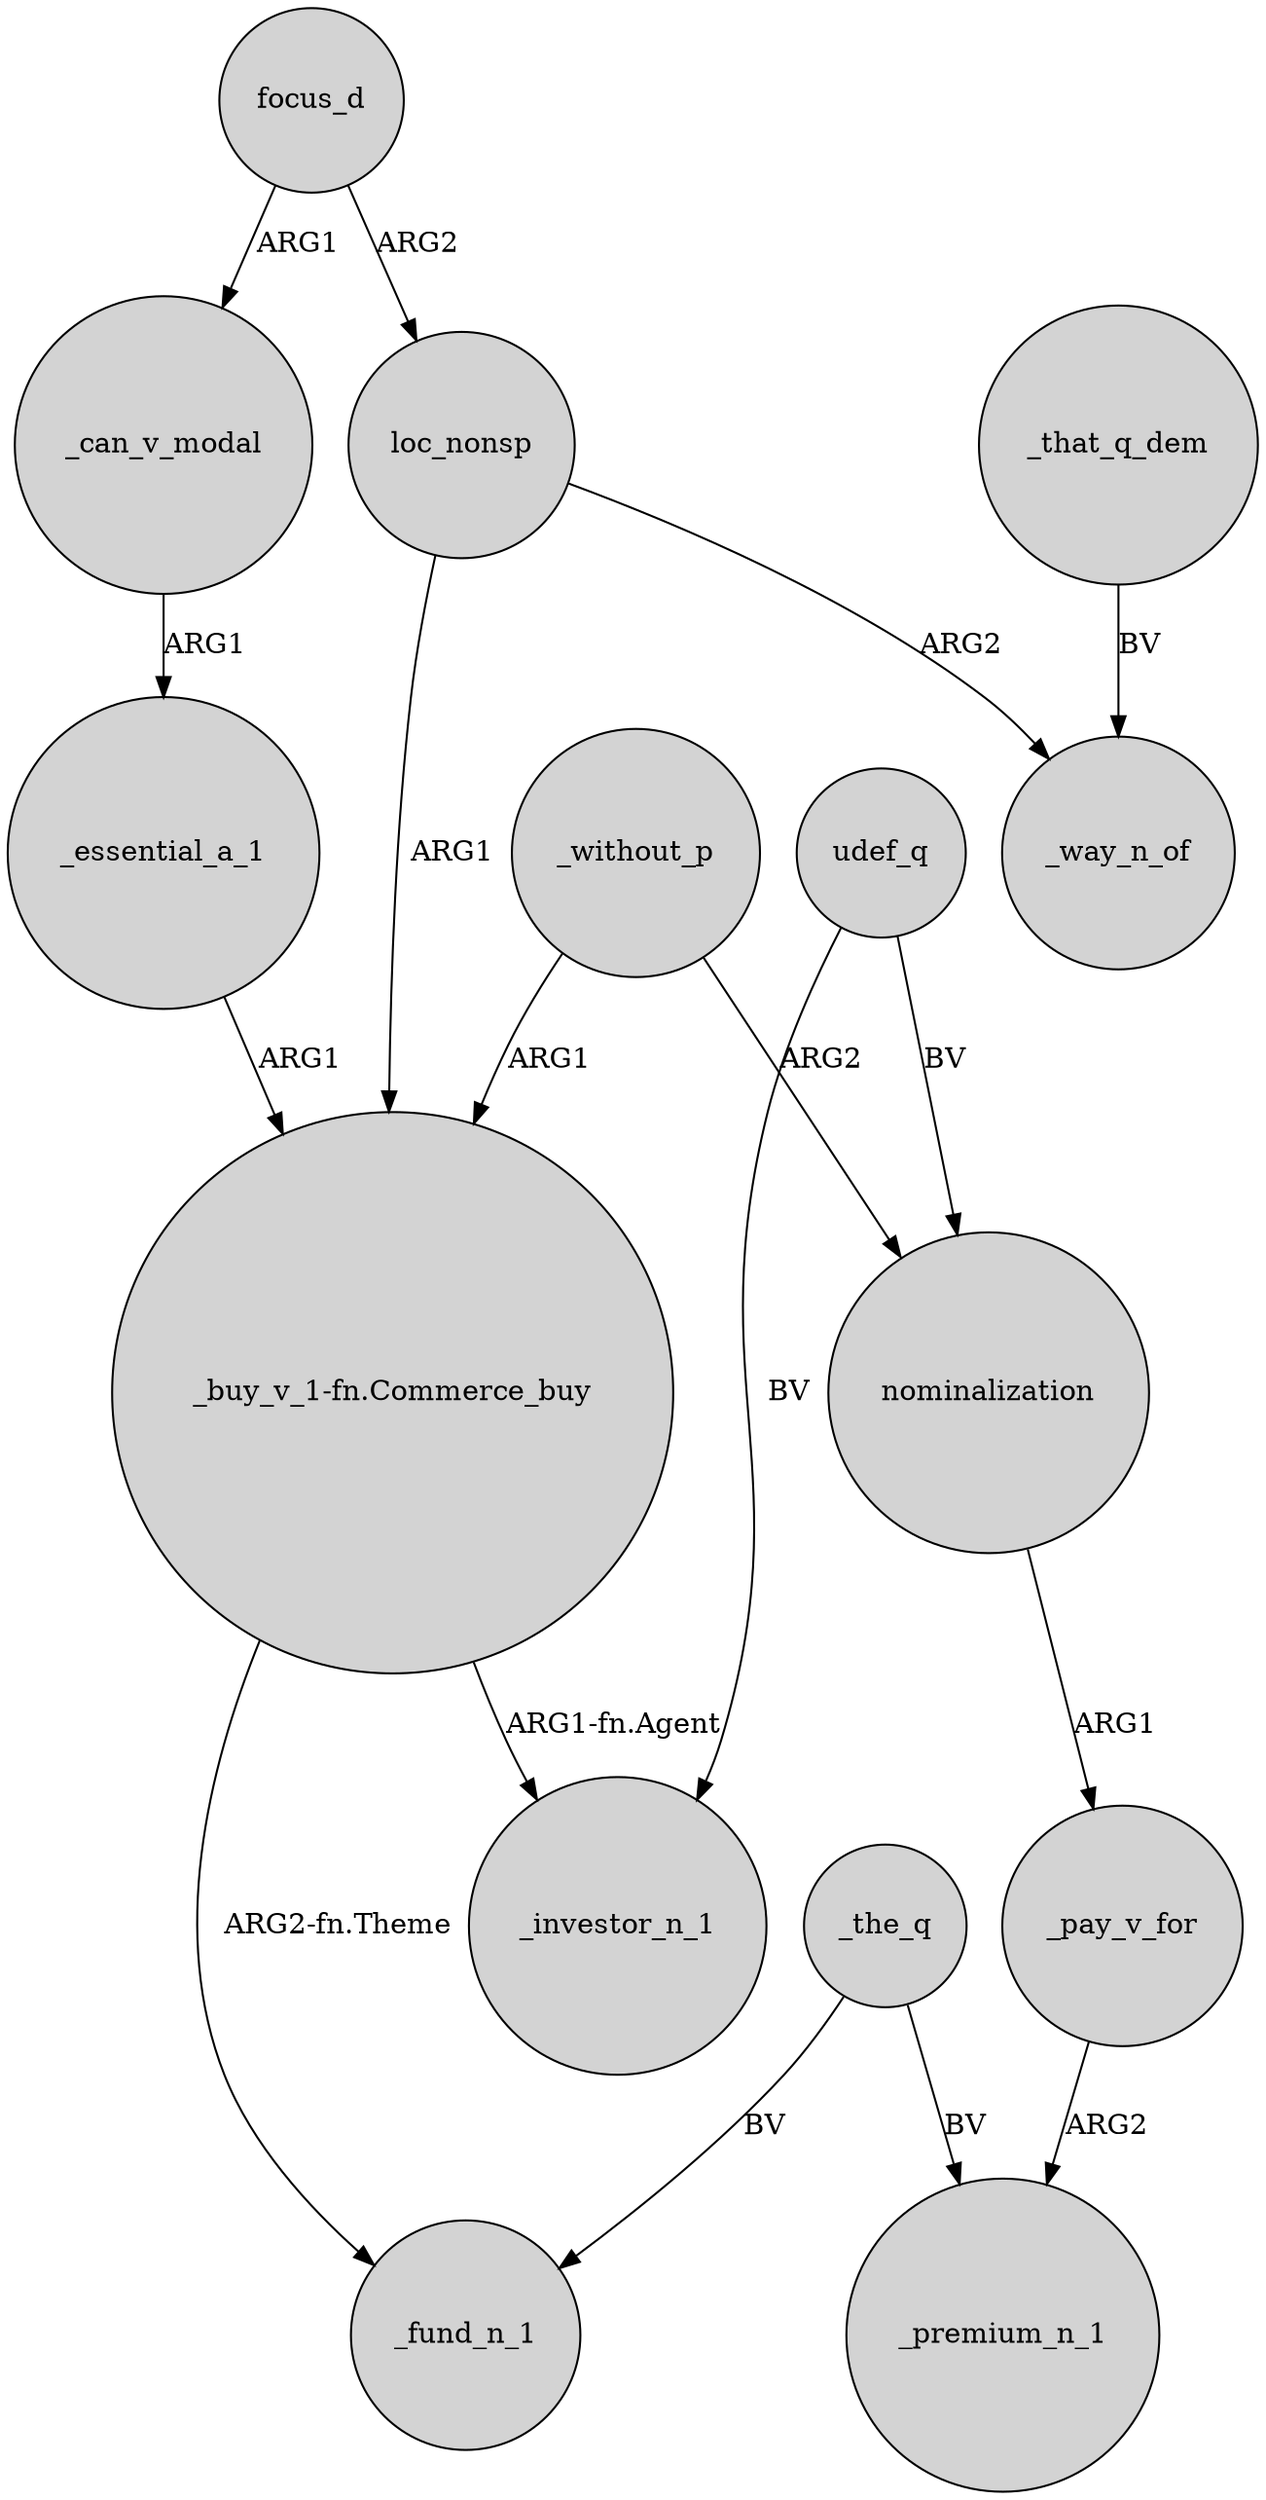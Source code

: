 digraph {
	node [shape=circle style=filled]
	_essential_a_1 -> "_buy_v_1-fn.Commerce_buy" [label=ARG1]
	loc_nonsp -> _way_n_of [label=ARG2]
	nominalization -> _pay_v_for [label=ARG1]
	focus_d -> loc_nonsp [label=ARG2]
	_without_p -> "_buy_v_1-fn.Commerce_buy" [label=ARG1]
	_the_q -> _premium_n_1 [label=BV]
	_that_q_dem -> _way_n_of [label=BV]
	focus_d -> _can_v_modal [label=ARG1]
	"_buy_v_1-fn.Commerce_buy" -> _investor_n_1 [label="ARG1-fn.Agent"]
	"_buy_v_1-fn.Commerce_buy" -> _fund_n_1 [label="ARG2-fn.Theme"]
	udef_q -> _investor_n_1 [label=BV]
	_the_q -> _fund_n_1 [label=BV]
	_pay_v_for -> _premium_n_1 [label=ARG2]
	loc_nonsp -> "_buy_v_1-fn.Commerce_buy" [label=ARG1]
	udef_q -> nominalization [label=BV]
	_without_p -> nominalization [label=ARG2]
	_can_v_modal -> _essential_a_1 [label=ARG1]
}

